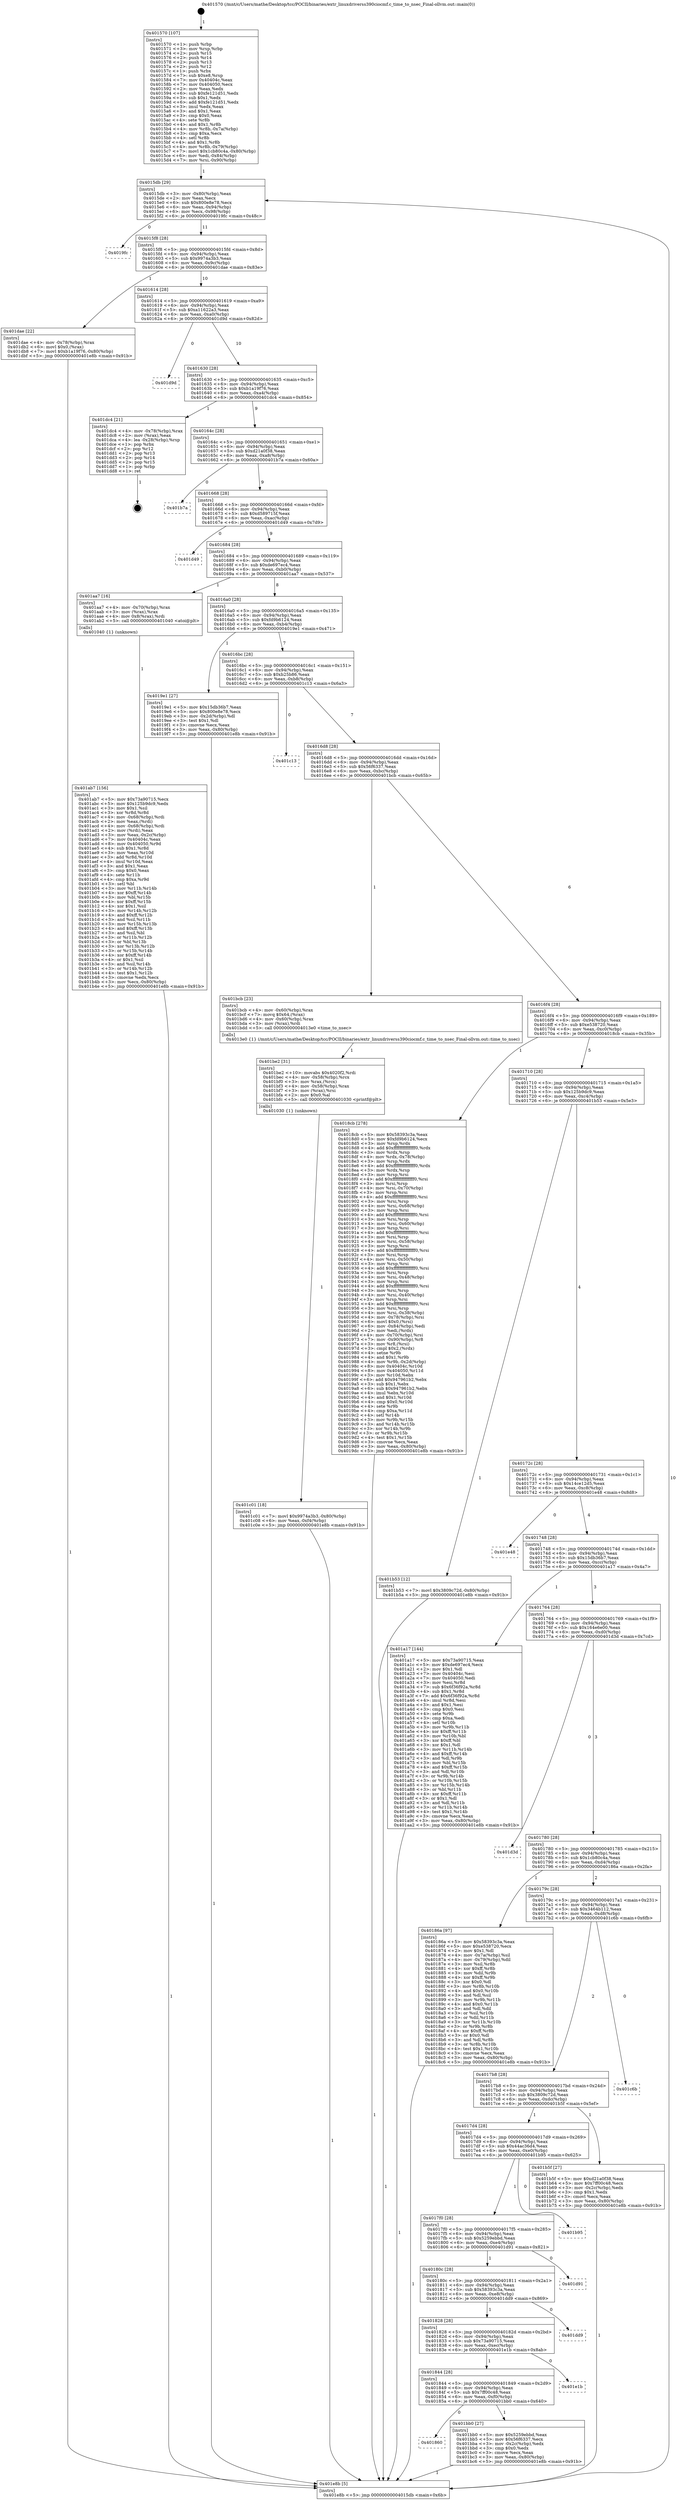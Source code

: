 digraph "0x401570" {
  label = "0x401570 (/mnt/c/Users/mathe/Desktop/tcc/POCII/binaries/extr_linuxdriverss390ciocmf.c_time_to_nsec_Final-ollvm.out::main(0))"
  labelloc = "t"
  node[shape=record]

  Entry [label="",width=0.3,height=0.3,shape=circle,fillcolor=black,style=filled]
  "0x4015db" [label="{
     0x4015db [29]\l
     | [instrs]\l
     &nbsp;&nbsp;0x4015db \<+3\>: mov -0x80(%rbp),%eax\l
     &nbsp;&nbsp;0x4015de \<+2\>: mov %eax,%ecx\l
     &nbsp;&nbsp;0x4015e0 \<+6\>: sub $0x800e8e78,%ecx\l
     &nbsp;&nbsp;0x4015e6 \<+6\>: mov %eax,-0x94(%rbp)\l
     &nbsp;&nbsp;0x4015ec \<+6\>: mov %ecx,-0x98(%rbp)\l
     &nbsp;&nbsp;0x4015f2 \<+6\>: je 00000000004019fc \<main+0x48c\>\l
  }"]
  "0x4019fc" [label="{
     0x4019fc\l
  }", style=dashed]
  "0x4015f8" [label="{
     0x4015f8 [28]\l
     | [instrs]\l
     &nbsp;&nbsp;0x4015f8 \<+5\>: jmp 00000000004015fd \<main+0x8d\>\l
     &nbsp;&nbsp;0x4015fd \<+6\>: mov -0x94(%rbp),%eax\l
     &nbsp;&nbsp;0x401603 \<+5\>: sub $0x9974a3b3,%eax\l
     &nbsp;&nbsp;0x401608 \<+6\>: mov %eax,-0x9c(%rbp)\l
     &nbsp;&nbsp;0x40160e \<+6\>: je 0000000000401dae \<main+0x83e\>\l
  }"]
  Exit [label="",width=0.3,height=0.3,shape=circle,fillcolor=black,style=filled,peripheries=2]
  "0x401dae" [label="{
     0x401dae [22]\l
     | [instrs]\l
     &nbsp;&nbsp;0x401dae \<+4\>: mov -0x78(%rbp),%rax\l
     &nbsp;&nbsp;0x401db2 \<+6\>: movl $0x0,(%rax)\l
     &nbsp;&nbsp;0x401db8 \<+7\>: movl $0xb1a19f76,-0x80(%rbp)\l
     &nbsp;&nbsp;0x401dbf \<+5\>: jmp 0000000000401e8b \<main+0x91b\>\l
  }"]
  "0x401614" [label="{
     0x401614 [28]\l
     | [instrs]\l
     &nbsp;&nbsp;0x401614 \<+5\>: jmp 0000000000401619 \<main+0xa9\>\l
     &nbsp;&nbsp;0x401619 \<+6\>: mov -0x94(%rbp),%eax\l
     &nbsp;&nbsp;0x40161f \<+5\>: sub $0xa11622a3,%eax\l
     &nbsp;&nbsp;0x401624 \<+6\>: mov %eax,-0xa0(%rbp)\l
     &nbsp;&nbsp;0x40162a \<+6\>: je 0000000000401d9d \<main+0x82d\>\l
  }"]
  "0x401c01" [label="{
     0x401c01 [18]\l
     | [instrs]\l
     &nbsp;&nbsp;0x401c01 \<+7\>: movl $0x9974a3b3,-0x80(%rbp)\l
     &nbsp;&nbsp;0x401c08 \<+6\>: mov %eax,-0xf4(%rbp)\l
     &nbsp;&nbsp;0x401c0e \<+5\>: jmp 0000000000401e8b \<main+0x91b\>\l
  }"]
  "0x401d9d" [label="{
     0x401d9d\l
  }", style=dashed]
  "0x401630" [label="{
     0x401630 [28]\l
     | [instrs]\l
     &nbsp;&nbsp;0x401630 \<+5\>: jmp 0000000000401635 \<main+0xc5\>\l
     &nbsp;&nbsp;0x401635 \<+6\>: mov -0x94(%rbp),%eax\l
     &nbsp;&nbsp;0x40163b \<+5\>: sub $0xb1a19f76,%eax\l
     &nbsp;&nbsp;0x401640 \<+6\>: mov %eax,-0xa4(%rbp)\l
     &nbsp;&nbsp;0x401646 \<+6\>: je 0000000000401dc4 \<main+0x854\>\l
  }"]
  "0x401be2" [label="{
     0x401be2 [31]\l
     | [instrs]\l
     &nbsp;&nbsp;0x401be2 \<+10\>: movabs $0x4020f2,%rdi\l
     &nbsp;&nbsp;0x401bec \<+4\>: mov -0x58(%rbp),%rcx\l
     &nbsp;&nbsp;0x401bf0 \<+3\>: mov %rax,(%rcx)\l
     &nbsp;&nbsp;0x401bf3 \<+4\>: mov -0x58(%rbp),%rax\l
     &nbsp;&nbsp;0x401bf7 \<+3\>: mov (%rax),%rsi\l
     &nbsp;&nbsp;0x401bfa \<+2\>: mov $0x0,%al\l
     &nbsp;&nbsp;0x401bfc \<+5\>: call 0000000000401030 \<printf@plt\>\l
     | [calls]\l
     &nbsp;&nbsp;0x401030 \{1\} (unknown)\l
  }"]
  "0x401dc4" [label="{
     0x401dc4 [21]\l
     | [instrs]\l
     &nbsp;&nbsp;0x401dc4 \<+4\>: mov -0x78(%rbp),%rax\l
     &nbsp;&nbsp;0x401dc8 \<+2\>: mov (%rax),%eax\l
     &nbsp;&nbsp;0x401dca \<+4\>: lea -0x28(%rbp),%rsp\l
     &nbsp;&nbsp;0x401dce \<+1\>: pop %rbx\l
     &nbsp;&nbsp;0x401dcf \<+2\>: pop %r12\l
     &nbsp;&nbsp;0x401dd1 \<+2\>: pop %r13\l
     &nbsp;&nbsp;0x401dd3 \<+2\>: pop %r14\l
     &nbsp;&nbsp;0x401dd5 \<+2\>: pop %r15\l
     &nbsp;&nbsp;0x401dd7 \<+1\>: pop %rbp\l
     &nbsp;&nbsp;0x401dd8 \<+1\>: ret\l
  }"]
  "0x40164c" [label="{
     0x40164c [28]\l
     | [instrs]\l
     &nbsp;&nbsp;0x40164c \<+5\>: jmp 0000000000401651 \<main+0xe1\>\l
     &nbsp;&nbsp;0x401651 \<+6\>: mov -0x94(%rbp),%eax\l
     &nbsp;&nbsp;0x401657 \<+5\>: sub $0xd21a0f38,%eax\l
     &nbsp;&nbsp;0x40165c \<+6\>: mov %eax,-0xa8(%rbp)\l
     &nbsp;&nbsp;0x401662 \<+6\>: je 0000000000401b7a \<main+0x60a\>\l
  }"]
  "0x401860" [label="{
     0x401860\l
  }", style=dashed]
  "0x401b7a" [label="{
     0x401b7a\l
  }", style=dashed]
  "0x401668" [label="{
     0x401668 [28]\l
     | [instrs]\l
     &nbsp;&nbsp;0x401668 \<+5\>: jmp 000000000040166d \<main+0xfd\>\l
     &nbsp;&nbsp;0x40166d \<+6\>: mov -0x94(%rbp),%eax\l
     &nbsp;&nbsp;0x401673 \<+5\>: sub $0xd589715f,%eax\l
     &nbsp;&nbsp;0x401678 \<+6\>: mov %eax,-0xac(%rbp)\l
     &nbsp;&nbsp;0x40167e \<+6\>: je 0000000000401d49 \<main+0x7d9\>\l
  }"]
  "0x401bb0" [label="{
     0x401bb0 [27]\l
     | [instrs]\l
     &nbsp;&nbsp;0x401bb0 \<+5\>: mov $0x5259ebbd,%eax\l
     &nbsp;&nbsp;0x401bb5 \<+5\>: mov $0x56f6337,%ecx\l
     &nbsp;&nbsp;0x401bba \<+3\>: mov -0x2c(%rbp),%edx\l
     &nbsp;&nbsp;0x401bbd \<+3\>: cmp $0x0,%edx\l
     &nbsp;&nbsp;0x401bc0 \<+3\>: cmove %ecx,%eax\l
     &nbsp;&nbsp;0x401bc3 \<+3\>: mov %eax,-0x80(%rbp)\l
     &nbsp;&nbsp;0x401bc6 \<+5\>: jmp 0000000000401e8b \<main+0x91b\>\l
  }"]
  "0x401d49" [label="{
     0x401d49\l
  }", style=dashed]
  "0x401684" [label="{
     0x401684 [28]\l
     | [instrs]\l
     &nbsp;&nbsp;0x401684 \<+5\>: jmp 0000000000401689 \<main+0x119\>\l
     &nbsp;&nbsp;0x401689 \<+6\>: mov -0x94(%rbp),%eax\l
     &nbsp;&nbsp;0x40168f \<+5\>: sub $0xde697ec4,%eax\l
     &nbsp;&nbsp;0x401694 \<+6\>: mov %eax,-0xb0(%rbp)\l
     &nbsp;&nbsp;0x40169a \<+6\>: je 0000000000401aa7 \<main+0x537\>\l
  }"]
  "0x401844" [label="{
     0x401844 [28]\l
     | [instrs]\l
     &nbsp;&nbsp;0x401844 \<+5\>: jmp 0000000000401849 \<main+0x2d9\>\l
     &nbsp;&nbsp;0x401849 \<+6\>: mov -0x94(%rbp),%eax\l
     &nbsp;&nbsp;0x40184f \<+5\>: sub $0x7ff00c48,%eax\l
     &nbsp;&nbsp;0x401854 \<+6\>: mov %eax,-0xf0(%rbp)\l
     &nbsp;&nbsp;0x40185a \<+6\>: je 0000000000401bb0 \<main+0x640\>\l
  }"]
  "0x401aa7" [label="{
     0x401aa7 [16]\l
     | [instrs]\l
     &nbsp;&nbsp;0x401aa7 \<+4\>: mov -0x70(%rbp),%rax\l
     &nbsp;&nbsp;0x401aab \<+3\>: mov (%rax),%rax\l
     &nbsp;&nbsp;0x401aae \<+4\>: mov 0x8(%rax),%rdi\l
     &nbsp;&nbsp;0x401ab2 \<+5\>: call 0000000000401040 \<atoi@plt\>\l
     | [calls]\l
     &nbsp;&nbsp;0x401040 \{1\} (unknown)\l
  }"]
  "0x4016a0" [label="{
     0x4016a0 [28]\l
     | [instrs]\l
     &nbsp;&nbsp;0x4016a0 \<+5\>: jmp 00000000004016a5 \<main+0x135\>\l
     &nbsp;&nbsp;0x4016a5 \<+6\>: mov -0x94(%rbp),%eax\l
     &nbsp;&nbsp;0x4016ab \<+5\>: sub $0xfd9b6124,%eax\l
     &nbsp;&nbsp;0x4016b0 \<+6\>: mov %eax,-0xb4(%rbp)\l
     &nbsp;&nbsp;0x4016b6 \<+6\>: je 00000000004019e1 \<main+0x471\>\l
  }"]
  "0x401e1b" [label="{
     0x401e1b\l
  }", style=dashed]
  "0x4019e1" [label="{
     0x4019e1 [27]\l
     | [instrs]\l
     &nbsp;&nbsp;0x4019e1 \<+5\>: mov $0x15db36b7,%eax\l
     &nbsp;&nbsp;0x4019e6 \<+5\>: mov $0x800e8e78,%ecx\l
     &nbsp;&nbsp;0x4019eb \<+3\>: mov -0x2d(%rbp),%dl\l
     &nbsp;&nbsp;0x4019ee \<+3\>: test $0x1,%dl\l
     &nbsp;&nbsp;0x4019f1 \<+3\>: cmovne %ecx,%eax\l
     &nbsp;&nbsp;0x4019f4 \<+3\>: mov %eax,-0x80(%rbp)\l
     &nbsp;&nbsp;0x4019f7 \<+5\>: jmp 0000000000401e8b \<main+0x91b\>\l
  }"]
  "0x4016bc" [label="{
     0x4016bc [28]\l
     | [instrs]\l
     &nbsp;&nbsp;0x4016bc \<+5\>: jmp 00000000004016c1 \<main+0x151\>\l
     &nbsp;&nbsp;0x4016c1 \<+6\>: mov -0x94(%rbp),%eax\l
     &nbsp;&nbsp;0x4016c7 \<+5\>: sub $0xb25b86,%eax\l
     &nbsp;&nbsp;0x4016cc \<+6\>: mov %eax,-0xb8(%rbp)\l
     &nbsp;&nbsp;0x4016d2 \<+6\>: je 0000000000401c13 \<main+0x6a3\>\l
  }"]
  "0x401828" [label="{
     0x401828 [28]\l
     | [instrs]\l
     &nbsp;&nbsp;0x401828 \<+5\>: jmp 000000000040182d \<main+0x2bd\>\l
     &nbsp;&nbsp;0x40182d \<+6\>: mov -0x94(%rbp),%eax\l
     &nbsp;&nbsp;0x401833 \<+5\>: sub $0x73a90715,%eax\l
     &nbsp;&nbsp;0x401838 \<+6\>: mov %eax,-0xec(%rbp)\l
     &nbsp;&nbsp;0x40183e \<+6\>: je 0000000000401e1b \<main+0x8ab\>\l
  }"]
  "0x401c13" [label="{
     0x401c13\l
  }", style=dashed]
  "0x4016d8" [label="{
     0x4016d8 [28]\l
     | [instrs]\l
     &nbsp;&nbsp;0x4016d8 \<+5\>: jmp 00000000004016dd \<main+0x16d\>\l
     &nbsp;&nbsp;0x4016dd \<+6\>: mov -0x94(%rbp),%eax\l
     &nbsp;&nbsp;0x4016e3 \<+5\>: sub $0x56f6337,%eax\l
     &nbsp;&nbsp;0x4016e8 \<+6\>: mov %eax,-0xbc(%rbp)\l
     &nbsp;&nbsp;0x4016ee \<+6\>: je 0000000000401bcb \<main+0x65b\>\l
  }"]
  "0x401dd9" [label="{
     0x401dd9\l
  }", style=dashed]
  "0x401bcb" [label="{
     0x401bcb [23]\l
     | [instrs]\l
     &nbsp;&nbsp;0x401bcb \<+4\>: mov -0x60(%rbp),%rax\l
     &nbsp;&nbsp;0x401bcf \<+7\>: movq $0x64,(%rax)\l
     &nbsp;&nbsp;0x401bd6 \<+4\>: mov -0x60(%rbp),%rax\l
     &nbsp;&nbsp;0x401bda \<+3\>: mov (%rax),%rdi\l
     &nbsp;&nbsp;0x401bdd \<+5\>: call 00000000004013e0 \<time_to_nsec\>\l
     | [calls]\l
     &nbsp;&nbsp;0x4013e0 \{1\} (/mnt/c/Users/mathe/Desktop/tcc/POCII/binaries/extr_linuxdriverss390ciocmf.c_time_to_nsec_Final-ollvm.out::time_to_nsec)\l
  }"]
  "0x4016f4" [label="{
     0x4016f4 [28]\l
     | [instrs]\l
     &nbsp;&nbsp;0x4016f4 \<+5\>: jmp 00000000004016f9 \<main+0x189\>\l
     &nbsp;&nbsp;0x4016f9 \<+6\>: mov -0x94(%rbp),%eax\l
     &nbsp;&nbsp;0x4016ff \<+5\>: sub $0xe538720,%eax\l
     &nbsp;&nbsp;0x401704 \<+6\>: mov %eax,-0xc0(%rbp)\l
     &nbsp;&nbsp;0x40170a \<+6\>: je 00000000004018cb \<main+0x35b\>\l
  }"]
  "0x40180c" [label="{
     0x40180c [28]\l
     | [instrs]\l
     &nbsp;&nbsp;0x40180c \<+5\>: jmp 0000000000401811 \<main+0x2a1\>\l
     &nbsp;&nbsp;0x401811 \<+6\>: mov -0x94(%rbp),%eax\l
     &nbsp;&nbsp;0x401817 \<+5\>: sub $0x58393c3a,%eax\l
     &nbsp;&nbsp;0x40181c \<+6\>: mov %eax,-0xe8(%rbp)\l
     &nbsp;&nbsp;0x401822 \<+6\>: je 0000000000401dd9 \<main+0x869\>\l
  }"]
  "0x4018cb" [label="{
     0x4018cb [278]\l
     | [instrs]\l
     &nbsp;&nbsp;0x4018cb \<+5\>: mov $0x58393c3a,%eax\l
     &nbsp;&nbsp;0x4018d0 \<+5\>: mov $0xfd9b6124,%ecx\l
     &nbsp;&nbsp;0x4018d5 \<+3\>: mov %rsp,%rdx\l
     &nbsp;&nbsp;0x4018d8 \<+4\>: add $0xfffffffffffffff0,%rdx\l
     &nbsp;&nbsp;0x4018dc \<+3\>: mov %rdx,%rsp\l
     &nbsp;&nbsp;0x4018df \<+4\>: mov %rdx,-0x78(%rbp)\l
     &nbsp;&nbsp;0x4018e3 \<+3\>: mov %rsp,%rdx\l
     &nbsp;&nbsp;0x4018e6 \<+4\>: add $0xfffffffffffffff0,%rdx\l
     &nbsp;&nbsp;0x4018ea \<+3\>: mov %rdx,%rsp\l
     &nbsp;&nbsp;0x4018ed \<+3\>: mov %rsp,%rsi\l
     &nbsp;&nbsp;0x4018f0 \<+4\>: add $0xfffffffffffffff0,%rsi\l
     &nbsp;&nbsp;0x4018f4 \<+3\>: mov %rsi,%rsp\l
     &nbsp;&nbsp;0x4018f7 \<+4\>: mov %rsi,-0x70(%rbp)\l
     &nbsp;&nbsp;0x4018fb \<+3\>: mov %rsp,%rsi\l
     &nbsp;&nbsp;0x4018fe \<+4\>: add $0xfffffffffffffff0,%rsi\l
     &nbsp;&nbsp;0x401902 \<+3\>: mov %rsi,%rsp\l
     &nbsp;&nbsp;0x401905 \<+4\>: mov %rsi,-0x68(%rbp)\l
     &nbsp;&nbsp;0x401909 \<+3\>: mov %rsp,%rsi\l
     &nbsp;&nbsp;0x40190c \<+4\>: add $0xfffffffffffffff0,%rsi\l
     &nbsp;&nbsp;0x401910 \<+3\>: mov %rsi,%rsp\l
     &nbsp;&nbsp;0x401913 \<+4\>: mov %rsi,-0x60(%rbp)\l
     &nbsp;&nbsp;0x401917 \<+3\>: mov %rsp,%rsi\l
     &nbsp;&nbsp;0x40191a \<+4\>: add $0xfffffffffffffff0,%rsi\l
     &nbsp;&nbsp;0x40191e \<+3\>: mov %rsi,%rsp\l
     &nbsp;&nbsp;0x401921 \<+4\>: mov %rsi,-0x58(%rbp)\l
     &nbsp;&nbsp;0x401925 \<+3\>: mov %rsp,%rsi\l
     &nbsp;&nbsp;0x401928 \<+4\>: add $0xfffffffffffffff0,%rsi\l
     &nbsp;&nbsp;0x40192c \<+3\>: mov %rsi,%rsp\l
     &nbsp;&nbsp;0x40192f \<+4\>: mov %rsi,-0x50(%rbp)\l
     &nbsp;&nbsp;0x401933 \<+3\>: mov %rsp,%rsi\l
     &nbsp;&nbsp;0x401936 \<+4\>: add $0xfffffffffffffff0,%rsi\l
     &nbsp;&nbsp;0x40193a \<+3\>: mov %rsi,%rsp\l
     &nbsp;&nbsp;0x40193d \<+4\>: mov %rsi,-0x48(%rbp)\l
     &nbsp;&nbsp;0x401941 \<+3\>: mov %rsp,%rsi\l
     &nbsp;&nbsp;0x401944 \<+4\>: add $0xfffffffffffffff0,%rsi\l
     &nbsp;&nbsp;0x401948 \<+3\>: mov %rsi,%rsp\l
     &nbsp;&nbsp;0x40194b \<+4\>: mov %rsi,-0x40(%rbp)\l
     &nbsp;&nbsp;0x40194f \<+3\>: mov %rsp,%rsi\l
     &nbsp;&nbsp;0x401952 \<+4\>: add $0xfffffffffffffff0,%rsi\l
     &nbsp;&nbsp;0x401956 \<+3\>: mov %rsi,%rsp\l
     &nbsp;&nbsp;0x401959 \<+4\>: mov %rsi,-0x38(%rbp)\l
     &nbsp;&nbsp;0x40195d \<+4\>: mov -0x78(%rbp),%rsi\l
     &nbsp;&nbsp;0x401961 \<+6\>: movl $0x0,(%rsi)\l
     &nbsp;&nbsp;0x401967 \<+6\>: mov -0x84(%rbp),%edi\l
     &nbsp;&nbsp;0x40196d \<+2\>: mov %edi,(%rdx)\l
     &nbsp;&nbsp;0x40196f \<+4\>: mov -0x70(%rbp),%rsi\l
     &nbsp;&nbsp;0x401973 \<+7\>: mov -0x90(%rbp),%r8\l
     &nbsp;&nbsp;0x40197a \<+3\>: mov %r8,(%rsi)\l
     &nbsp;&nbsp;0x40197d \<+3\>: cmpl $0x2,(%rdx)\l
     &nbsp;&nbsp;0x401980 \<+4\>: setne %r9b\l
     &nbsp;&nbsp;0x401984 \<+4\>: and $0x1,%r9b\l
     &nbsp;&nbsp;0x401988 \<+4\>: mov %r9b,-0x2d(%rbp)\l
     &nbsp;&nbsp;0x40198c \<+8\>: mov 0x40404c,%r10d\l
     &nbsp;&nbsp;0x401994 \<+8\>: mov 0x404050,%r11d\l
     &nbsp;&nbsp;0x40199c \<+3\>: mov %r10d,%ebx\l
     &nbsp;&nbsp;0x40199f \<+6\>: add $0x947961b2,%ebx\l
     &nbsp;&nbsp;0x4019a5 \<+3\>: sub $0x1,%ebx\l
     &nbsp;&nbsp;0x4019a8 \<+6\>: sub $0x947961b2,%ebx\l
     &nbsp;&nbsp;0x4019ae \<+4\>: imul %ebx,%r10d\l
     &nbsp;&nbsp;0x4019b2 \<+4\>: and $0x1,%r10d\l
     &nbsp;&nbsp;0x4019b6 \<+4\>: cmp $0x0,%r10d\l
     &nbsp;&nbsp;0x4019ba \<+4\>: sete %r9b\l
     &nbsp;&nbsp;0x4019be \<+4\>: cmp $0xa,%r11d\l
     &nbsp;&nbsp;0x4019c2 \<+4\>: setl %r14b\l
     &nbsp;&nbsp;0x4019c6 \<+3\>: mov %r9b,%r15b\l
     &nbsp;&nbsp;0x4019c9 \<+3\>: and %r14b,%r15b\l
     &nbsp;&nbsp;0x4019cc \<+3\>: xor %r14b,%r9b\l
     &nbsp;&nbsp;0x4019cf \<+3\>: or %r9b,%r15b\l
     &nbsp;&nbsp;0x4019d2 \<+4\>: test $0x1,%r15b\l
     &nbsp;&nbsp;0x4019d6 \<+3\>: cmovne %ecx,%eax\l
     &nbsp;&nbsp;0x4019d9 \<+3\>: mov %eax,-0x80(%rbp)\l
     &nbsp;&nbsp;0x4019dc \<+5\>: jmp 0000000000401e8b \<main+0x91b\>\l
  }"]
  "0x401710" [label="{
     0x401710 [28]\l
     | [instrs]\l
     &nbsp;&nbsp;0x401710 \<+5\>: jmp 0000000000401715 \<main+0x1a5\>\l
     &nbsp;&nbsp;0x401715 \<+6\>: mov -0x94(%rbp),%eax\l
     &nbsp;&nbsp;0x40171b \<+5\>: sub $0x125b9dc9,%eax\l
     &nbsp;&nbsp;0x401720 \<+6\>: mov %eax,-0xc4(%rbp)\l
     &nbsp;&nbsp;0x401726 \<+6\>: je 0000000000401b53 \<main+0x5e3\>\l
  }"]
  "0x401d91" [label="{
     0x401d91\l
  }", style=dashed]
  "0x401b53" [label="{
     0x401b53 [12]\l
     | [instrs]\l
     &nbsp;&nbsp;0x401b53 \<+7\>: movl $0x3809c72d,-0x80(%rbp)\l
     &nbsp;&nbsp;0x401b5a \<+5\>: jmp 0000000000401e8b \<main+0x91b\>\l
  }"]
  "0x40172c" [label="{
     0x40172c [28]\l
     | [instrs]\l
     &nbsp;&nbsp;0x40172c \<+5\>: jmp 0000000000401731 \<main+0x1c1\>\l
     &nbsp;&nbsp;0x401731 \<+6\>: mov -0x94(%rbp),%eax\l
     &nbsp;&nbsp;0x401737 \<+5\>: sub $0x14ce12d5,%eax\l
     &nbsp;&nbsp;0x40173c \<+6\>: mov %eax,-0xc8(%rbp)\l
     &nbsp;&nbsp;0x401742 \<+6\>: je 0000000000401e48 \<main+0x8d8\>\l
  }"]
  "0x4017f0" [label="{
     0x4017f0 [28]\l
     | [instrs]\l
     &nbsp;&nbsp;0x4017f0 \<+5\>: jmp 00000000004017f5 \<main+0x285\>\l
     &nbsp;&nbsp;0x4017f5 \<+6\>: mov -0x94(%rbp),%eax\l
     &nbsp;&nbsp;0x4017fb \<+5\>: sub $0x5259ebbd,%eax\l
     &nbsp;&nbsp;0x401800 \<+6\>: mov %eax,-0xe4(%rbp)\l
     &nbsp;&nbsp;0x401806 \<+6\>: je 0000000000401d91 \<main+0x821\>\l
  }"]
  "0x401e48" [label="{
     0x401e48\l
  }", style=dashed]
  "0x401748" [label="{
     0x401748 [28]\l
     | [instrs]\l
     &nbsp;&nbsp;0x401748 \<+5\>: jmp 000000000040174d \<main+0x1dd\>\l
     &nbsp;&nbsp;0x40174d \<+6\>: mov -0x94(%rbp),%eax\l
     &nbsp;&nbsp;0x401753 \<+5\>: sub $0x15db36b7,%eax\l
     &nbsp;&nbsp;0x401758 \<+6\>: mov %eax,-0xcc(%rbp)\l
     &nbsp;&nbsp;0x40175e \<+6\>: je 0000000000401a17 \<main+0x4a7\>\l
  }"]
  "0x401b95" [label="{
     0x401b95\l
  }", style=dashed]
  "0x401a17" [label="{
     0x401a17 [144]\l
     | [instrs]\l
     &nbsp;&nbsp;0x401a17 \<+5\>: mov $0x73a90715,%eax\l
     &nbsp;&nbsp;0x401a1c \<+5\>: mov $0xde697ec4,%ecx\l
     &nbsp;&nbsp;0x401a21 \<+2\>: mov $0x1,%dl\l
     &nbsp;&nbsp;0x401a23 \<+7\>: mov 0x40404c,%esi\l
     &nbsp;&nbsp;0x401a2a \<+7\>: mov 0x404050,%edi\l
     &nbsp;&nbsp;0x401a31 \<+3\>: mov %esi,%r8d\l
     &nbsp;&nbsp;0x401a34 \<+7\>: sub $0x6f36f92a,%r8d\l
     &nbsp;&nbsp;0x401a3b \<+4\>: sub $0x1,%r8d\l
     &nbsp;&nbsp;0x401a3f \<+7\>: add $0x6f36f92a,%r8d\l
     &nbsp;&nbsp;0x401a46 \<+4\>: imul %r8d,%esi\l
     &nbsp;&nbsp;0x401a4a \<+3\>: and $0x1,%esi\l
     &nbsp;&nbsp;0x401a4d \<+3\>: cmp $0x0,%esi\l
     &nbsp;&nbsp;0x401a50 \<+4\>: sete %r9b\l
     &nbsp;&nbsp;0x401a54 \<+3\>: cmp $0xa,%edi\l
     &nbsp;&nbsp;0x401a57 \<+4\>: setl %r10b\l
     &nbsp;&nbsp;0x401a5b \<+3\>: mov %r9b,%r11b\l
     &nbsp;&nbsp;0x401a5e \<+4\>: xor $0xff,%r11b\l
     &nbsp;&nbsp;0x401a62 \<+3\>: mov %r10b,%bl\l
     &nbsp;&nbsp;0x401a65 \<+3\>: xor $0xff,%bl\l
     &nbsp;&nbsp;0x401a68 \<+3\>: xor $0x1,%dl\l
     &nbsp;&nbsp;0x401a6b \<+3\>: mov %r11b,%r14b\l
     &nbsp;&nbsp;0x401a6e \<+4\>: and $0xff,%r14b\l
     &nbsp;&nbsp;0x401a72 \<+3\>: and %dl,%r9b\l
     &nbsp;&nbsp;0x401a75 \<+3\>: mov %bl,%r15b\l
     &nbsp;&nbsp;0x401a78 \<+4\>: and $0xff,%r15b\l
     &nbsp;&nbsp;0x401a7c \<+3\>: and %dl,%r10b\l
     &nbsp;&nbsp;0x401a7f \<+3\>: or %r9b,%r14b\l
     &nbsp;&nbsp;0x401a82 \<+3\>: or %r10b,%r15b\l
     &nbsp;&nbsp;0x401a85 \<+3\>: xor %r15b,%r14b\l
     &nbsp;&nbsp;0x401a88 \<+3\>: or %bl,%r11b\l
     &nbsp;&nbsp;0x401a8b \<+4\>: xor $0xff,%r11b\l
     &nbsp;&nbsp;0x401a8f \<+3\>: or $0x1,%dl\l
     &nbsp;&nbsp;0x401a92 \<+3\>: and %dl,%r11b\l
     &nbsp;&nbsp;0x401a95 \<+3\>: or %r11b,%r14b\l
     &nbsp;&nbsp;0x401a98 \<+4\>: test $0x1,%r14b\l
     &nbsp;&nbsp;0x401a9c \<+3\>: cmovne %ecx,%eax\l
     &nbsp;&nbsp;0x401a9f \<+3\>: mov %eax,-0x80(%rbp)\l
     &nbsp;&nbsp;0x401aa2 \<+5\>: jmp 0000000000401e8b \<main+0x91b\>\l
  }"]
  "0x401764" [label="{
     0x401764 [28]\l
     | [instrs]\l
     &nbsp;&nbsp;0x401764 \<+5\>: jmp 0000000000401769 \<main+0x1f9\>\l
     &nbsp;&nbsp;0x401769 \<+6\>: mov -0x94(%rbp),%eax\l
     &nbsp;&nbsp;0x40176f \<+5\>: sub $0x164e6e00,%eax\l
     &nbsp;&nbsp;0x401774 \<+6\>: mov %eax,-0xd0(%rbp)\l
     &nbsp;&nbsp;0x40177a \<+6\>: je 0000000000401d3d \<main+0x7cd\>\l
  }"]
  "0x4017d4" [label="{
     0x4017d4 [28]\l
     | [instrs]\l
     &nbsp;&nbsp;0x4017d4 \<+5\>: jmp 00000000004017d9 \<main+0x269\>\l
     &nbsp;&nbsp;0x4017d9 \<+6\>: mov -0x94(%rbp),%eax\l
     &nbsp;&nbsp;0x4017df \<+5\>: sub $0x44ac36d4,%eax\l
     &nbsp;&nbsp;0x4017e4 \<+6\>: mov %eax,-0xe0(%rbp)\l
     &nbsp;&nbsp;0x4017ea \<+6\>: je 0000000000401b95 \<main+0x625\>\l
  }"]
  "0x401d3d" [label="{
     0x401d3d\l
  }", style=dashed]
  "0x401780" [label="{
     0x401780 [28]\l
     | [instrs]\l
     &nbsp;&nbsp;0x401780 \<+5\>: jmp 0000000000401785 \<main+0x215\>\l
     &nbsp;&nbsp;0x401785 \<+6\>: mov -0x94(%rbp),%eax\l
     &nbsp;&nbsp;0x40178b \<+5\>: sub $0x1cb80c4a,%eax\l
     &nbsp;&nbsp;0x401790 \<+6\>: mov %eax,-0xd4(%rbp)\l
     &nbsp;&nbsp;0x401796 \<+6\>: je 000000000040186a \<main+0x2fa\>\l
  }"]
  "0x401b5f" [label="{
     0x401b5f [27]\l
     | [instrs]\l
     &nbsp;&nbsp;0x401b5f \<+5\>: mov $0xd21a0f38,%eax\l
     &nbsp;&nbsp;0x401b64 \<+5\>: mov $0x7ff00c48,%ecx\l
     &nbsp;&nbsp;0x401b69 \<+3\>: mov -0x2c(%rbp),%edx\l
     &nbsp;&nbsp;0x401b6c \<+3\>: cmp $0x1,%edx\l
     &nbsp;&nbsp;0x401b6f \<+3\>: cmovl %ecx,%eax\l
     &nbsp;&nbsp;0x401b72 \<+3\>: mov %eax,-0x80(%rbp)\l
     &nbsp;&nbsp;0x401b75 \<+5\>: jmp 0000000000401e8b \<main+0x91b\>\l
  }"]
  "0x40186a" [label="{
     0x40186a [97]\l
     | [instrs]\l
     &nbsp;&nbsp;0x40186a \<+5\>: mov $0x58393c3a,%eax\l
     &nbsp;&nbsp;0x40186f \<+5\>: mov $0xe538720,%ecx\l
     &nbsp;&nbsp;0x401874 \<+2\>: mov $0x1,%dl\l
     &nbsp;&nbsp;0x401876 \<+4\>: mov -0x7a(%rbp),%sil\l
     &nbsp;&nbsp;0x40187a \<+4\>: mov -0x79(%rbp),%dil\l
     &nbsp;&nbsp;0x40187e \<+3\>: mov %sil,%r8b\l
     &nbsp;&nbsp;0x401881 \<+4\>: xor $0xff,%r8b\l
     &nbsp;&nbsp;0x401885 \<+3\>: mov %dil,%r9b\l
     &nbsp;&nbsp;0x401888 \<+4\>: xor $0xff,%r9b\l
     &nbsp;&nbsp;0x40188c \<+3\>: xor $0x0,%dl\l
     &nbsp;&nbsp;0x40188f \<+3\>: mov %r8b,%r10b\l
     &nbsp;&nbsp;0x401892 \<+4\>: and $0x0,%r10b\l
     &nbsp;&nbsp;0x401896 \<+3\>: and %dl,%sil\l
     &nbsp;&nbsp;0x401899 \<+3\>: mov %r9b,%r11b\l
     &nbsp;&nbsp;0x40189c \<+4\>: and $0x0,%r11b\l
     &nbsp;&nbsp;0x4018a0 \<+3\>: and %dl,%dil\l
     &nbsp;&nbsp;0x4018a3 \<+3\>: or %sil,%r10b\l
     &nbsp;&nbsp;0x4018a6 \<+3\>: or %dil,%r11b\l
     &nbsp;&nbsp;0x4018a9 \<+3\>: xor %r11b,%r10b\l
     &nbsp;&nbsp;0x4018ac \<+3\>: or %r9b,%r8b\l
     &nbsp;&nbsp;0x4018af \<+4\>: xor $0xff,%r8b\l
     &nbsp;&nbsp;0x4018b3 \<+3\>: or $0x0,%dl\l
     &nbsp;&nbsp;0x4018b6 \<+3\>: and %dl,%r8b\l
     &nbsp;&nbsp;0x4018b9 \<+3\>: or %r8b,%r10b\l
     &nbsp;&nbsp;0x4018bc \<+4\>: test $0x1,%r10b\l
     &nbsp;&nbsp;0x4018c0 \<+3\>: cmovne %ecx,%eax\l
     &nbsp;&nbsp;0x4018c3 \<+3\>: mov %eax,-0x80(%rbp)\l
     &nbsp;&nbsp;0x4018c6 \<+5\>: jmp 0000000000401e8b \<main+0x91b\>\l
  }"]
  "0x40179c" [label="{
     0x40179c [28]\l
     | [instrs]\l
     &nbsp;&nbsp;0x40179c \<+5\>: jmp 00000000004017a1 \<main+0x231\>\l
     &nbsp;&nbsp;0x4017a1 \<+6\>: mov -0x94(%rbp),%eax\l
     &nbsp;&nbsp;0x4017a7 \<+5\>: sub $0x3464b112,%eax\l
     &nbsp;&nbsp;0x4017ac \<+6\>: mov %eax,-0xd8(%rbp)\l
     &nbsp;&nbsp;0x4017b2 \<+6\>: je 0000000000401c6b \<main+0x6fb\>\l
  }"]
  "0x401e8b" [label="{
     0x401e8b [5]\l
     | [instrs]\l
     &nbsp;&nbsp;0x401e8b \<+5\>: jmp 00000000004015db \<main+0x6b\>\l
  }"]
  "0x401570" [label="{
     0x401570 [107]\l
     | [instrs]\l
     &nbsp;&nbsp;0x401570 \<+1\>: push %rbp\l
     &nbsp;&nbsp;0x401571 \<+3\>: mov %rsp,%rbp\l
     &nbsp;&nbsp;0x401574 \<+2\>: push %r15\l
     &nbsp;&nbsp;0x401576 \<+2\>: push %r14\l
     &nbsp;&nbsp;0x401578 \<+2\>: push %r13\l
     &nbsp;&nbsp;0x40157a \<+2\>: push %r12\l
     &nbsp;&nbsp;0x40157c \<+1\>: push %rbx\l
     &nbsp;&nbsp;0x40157d \<+7\>: sub $0xe8,%rsp\l
     &nbsp;&nbsp;0x401584 \<+7\>: mov 0x40404c,%eax\l
     &nbsp;&nbsp;0x40158b \<+7\>: mov 0x404050,%ecx\l
     &nbsp;&nbsp;0x401592 \<+2\>: mov %eax,%edx\l
     &nbsp;&nbsp;0x401594 \<+6\>: sub $0xfe121d51,%edx\l
     &nbsp;&nbsp;0x40159a \<+3\>: sub $0x1,%edx\l
     &nbsp;&nbsp;0x40159d \<+6\>: add $0xfe121d51,%edx\l
     &nbsp;&nbsp;0x4015a3 \<+3\>: imul %edx,%eax\l
     &nbsp;&nbsp;0x4015a6 \<+3\>: and $0x1,%eax\l
     &nbsp;&nbsp;0x4015a9 \<+3\>: cmp $0x0,%eax\l
     &nbsp;&nbsp;0x4015ac \<+4\>: sete %r8b\l
     &nbsp;&nbsp;0x4015b0 \<+4\>: and $0x1,%r8b\l
     &nbsp;&nbsp;0x4015b4 \<+4\>: mov %r8b,-0x7a(%rbp)\l
     &nbsp;&nbsp;0x4015b8 \<+3\>: cmp $0xa,%ecx\l
     &nbsp;&nbsp;0x4015bb \<+4\>: setl %r8b\l
     &nbsp;&nbsp;0x4015bf \<+4\>: and $0x1,%r8b\l
     &nbsp;&nbsp;0x4015c3 \<+4\>: mov %r8b,-0x79(%rbp)\l
     &nbsp;&nbsp;0x4015c7 \<+7\>: movl $0x1cb80c4a,-0x80(%rbp)\l
     &nbsp;&nbsp;0x4015ce \<+6\>: mov %edi,-0x84(%rbp)\l
     &nbsp;&nbsp;0x4015d4 \<+7\>: mov %rsi,-0x90(%rbp)\l
  }"]
  "0x4017b8" [label="{
     0x4017b8 [28]\l
     | [instrs]\l
     &nbsp;&nbsp;0x4017b8 \<+5\>: jmp 00000000004017bd \<main+0x24d\>\l
     &nbsp;&nbsp;0x4017bd \<+6\>: mov -0x94(%rbp),%eax\l
     &nbsp;&nbsp;0x4017c3 \<+5\>: sub $0x3809c72d,%eax\l
     &nbsp;&nbsp;0x4017c8 \<+6\>: mov %eax,-0xdc(%rbp)\l
     &nbsp;&nbsp;0x4017ce \<+6\>: je 0000000000401b5f \<main+0x5ef\>\l
  }"]
  "0x401ab7" [label="{
     0x401ab7 [156]\l
     | [instrs]\l
     &nbsp;&nbsp;0x401ab7 \<+5\>: mov $0x73a90715,%ecx\l
     &nbsp;&nbsp;0x401abc \<+5\>: mov $0x125b9dc9,%edx\l
     &nbsp;&nbsp;0x401ac1 \<+3\>: mov $0x1,%sil\l
     &nbsp;&nbsp;0x401ac4 \<+3\>: xor %r8d,%r8d\l
     &nbsp;&nbsp;0x401ac7 \<+4\>: mov -0x68(%rbp),%rdi\l
     &nbsp;&nbsp;0x401acb \<+2\>: mov %eax,(%rdi)\l
     &nbsp;&nbsp;0x401acd \<+4\>: mov -0x68(%rbp),%rdi\l
     &nbsp;&nbsp;0x401ad1 \<+2\>: mov (%rdi),%eax\l
     &nbsp;&nbsp;0x401ad3 \<+3\>: mov %eax,-0x2c(%rbp)\l
     &nbsp;&nbsp;0x401ad6 \<+7\>: mov 0x40404c,%eax\l
     &nbsp;&nbsp;0x401add \<+8\>: mov 0x404050,%r9d\l
     &nbsp;&nbsp;0x401ae5 \<+4\>: sub $0x1,%r8d\l
     &nbsp;&nbsp;0x401ae9 \<+3\>: mov %eax,%r10d\l
     &nbsp;&nbsp;0x401aec \<+3\>: add %r8d,%r10d\l
     &nbsp;&nbsp;0x401aef \<+4\>: imul %r10d,%eax\l
     &nbsp;&nbsp;0x401af3 \<+3\>: and $0x1,%eax\l
     &nbsp;&nbsp;0x401af6 \<+3\>: cmp $0x0,%eax\l
     &nbsp;&nbsp;0x401af9 \<+4\>: sete %r11b\l
     &nbsp;&nbsp;0x401afd \<+4\>: cmp $0xa,%r9d\l
     &nbsp;&nbsp;0x401b01 \<+3\>: setl %bl\l
     &nbsp;&nbsp;0x401b04 \<+3\>: mov %r11b,%r14b\l
     &nbsp;&nbsp;0x401b07 \<+4\>: xor $0xff,%r14b\l
     &nbsp;&nbsp;0x401b0b \<+3\>: mov %bl,%r15b\l
     &nbsp;&nbsp;0x401b0e \<+4\>: xor $0xff,%r15b\l
     &nbsp;&nbsp;0x401b12 \<+4\>: xor $0x1,%sil\l
     &nbsp;&nbsp;0x401b16 \<+3\>: mov %r14b,%r12b\l
     &nbsp;&nbsp;0x401b19 \<+4\>: and $0xff,%r12b\l
     &nbsp;&nbsp;0x401b1d \<+3\>: and %sil,%r11b\l
     &nbsp;&nbsp;0x401b20 \<+3\>: mov %r15b,%r13b\l
     &nbsp;&nbsp;0x401b23 \<+4\>: and $0xff,%r13b\l
     &nbsp;&nbsp;0x401b27 \<+3\>: and %sil,%bl\l
     &nbsp;&nbsp;0x401b2a \<+3\>: or %r11b,%r12b\l
     &nbsp;&nbsp;0x401b2d \<+3\>: or %bl,%r13b\l
     &nbsp;&nbsp;0x401b30 \<+3\>: xor %r13b,%r12b\l
     &nbsp;&nbsp;0x401b33 \<+3\>: or %r15b,%r14b\l
     &nbsp;&nbsp;0x401b36 \<+4\>: xor $0xff,%r14b\l
     &nbsp;&nbsp;0x401b3a \<+4\>: or $0x1,%sil\l
     &nbsp;&nbsp;0x401b3e \<+3\>: and %sil,%r14b\l
     &nbsp;&nbsp;0x401b41 \<+3\>: or %r14b,%r12b\l
     &nbsp;&nbsp;0x401b44 \<+4\>: test $0x1,%r12b\l
     &nbsp;&nbsp;0x401b48 \<+3\>: cmovne %edx,%ecx\l
     &nbsp;&nbsp;0x401b4b \<+3\>: mov %ecx,-0x80(%rbp)\l
     &nbsp;&nbsp;0x401b4e \<+5\>: jmp 0000000000401e8b \<main+0x91b\>\l
  }"]
  "0x401c6b" [label="{
     0x401c6b\l
  }", style=dashed]
  Entry -> "0x401570" [label=" 1"]
  "0x4015db" -> "0x4019fc" [label=" 0"]
  "0x4015db" -> "0x4015f8" [label=" 11"]
  "0x401dc4" -> Exit [label=" 1"]
  "0x4015f8" -> "0x401dae" [label=" 1"]
  "0x4015f8" -> "0x401614" [label=" 10"]
  "0x401dae" -> "0x401e8b" [label=" 1"]
  "0x401614" -> "0x401d9d" [label=" 0"]
  "0x401614" -> "0x401630" [label=" 10"]
  "0x401c01" -> "0x401e8b" [label=" 1"]
  "0x401630" -> "0x401dc4" [label=" 1"]
  "0x401630" -> "0x40164c" [label=" 9"]
  "0x401be2" -> "0x401c01" [label=" 1"]
  "0x40164c" -> "0x401b7a" [label=" 0"]
  "0x40164c" -> "0x401668" [label=" 9"]
  "0x401bcb" -> "0x401be2" [label=" 1"]
  "0x401668" -> "0x401d49" [label=" 0"]
  "0x401668" -> "0x401684" [label=" 9"]
  "0x401bb0" -> "0x401e8b" [label=" 1"]
  "0x401684" -> "0x401aa7" [label=" 1"]
  "0x401684" -> "0x4016a0" [label=" 8"]
  "0x401844" -> "0x401bb0" [label=" 1"]
  "0x4016a0" -> "0x4019e1" [label=" 1"]
  "0x4016a0" -> "0x4016bc" [label=" 7"]
  "0x401844" -> "0x401860" [label=" 0"]
  "0x4016bc" -> "0x401c13" [label=" 0"]
  "0x4016bc" -> "0x4016d8" [label=" 7"]
  "0x401828" -> "0x401e1b" [label=" 0"]
  "0x4016d8" -> "0x401bcb" [label=" 1"]
  "0x4016d8" -> "0x4016f4" [label=" 6"]
  "0x401828" -> "0x401844" [label=" 1"]
  "0x4016f4" -> "0x4018cb" [label=" 1"]
  "0x4016f4" -> "0x401710" [label=" 5"]
  "0x40180c" -> "0x401dd9" [label=" 0"]
  "0x401710" -> "0x401b53" [label=" 1"]
  "0x401710" -> "0x40172c" [label=" 4"]
  "0x40180c" -> "0x401828" [label=" 1"]
  "0x40172c" -> "0x401e48" [label=" 0"]
  "0x40172c" -> "0x401748" [label=" 4"]
  "0x4017f0" -> "0x401d91" [label=" 0"]
  "0x401748" -> "0x401a17" [label=" 1"]
  "0x401748" -> "0x401764" [label=" 3"]
  "0x4017f0" -> "0x40180c" [label=" 1"]
  "0x401764" -> "0x401d3d" [label=" 0"]
  "0x401764" -> "0x401780" [label=" 3"]
  "0x4017d4" -> "0x401b95" [label=" 0"]
  "0x401780" -> "0x40186a" [label=" 1"]
  "0x401780" -> "0x40179c" [label=" 2"]
  "0x40186a" -> "0x401e8b" [label=" 1"]
  "0x401570" -> "0x4015db" [label=" 1"]
  "0x401e8b" -> "0x4015db" [label=" 10"]
  "0x4017d4" -> "0x4017f0" [label=" 1"]
  "0x4018cb" -> "0x401e8b" [label=" 1"]
  "0x4019e1" -> "0x401e8b" [label=" 1"]
  "0x401a17" -> "0x401e8b" [label=" 1"]
  "0x401aa7" -> "0x401ab7" [label=" 1"]
  "0x401ab7" -> "0x401e8b" [label=" 1"]
  "0x401b53" -> "0x401e8b" [label=" 1"]
  "0x4017b8" -> "0x4017d4" [label=" 1"]
  "0x40179c" -> "0x401c6b" [label=" 0"]
  "0x40179c" -> "0x4017b8" [label=" 2"]
  "0x401b5f" -> "0x401e8b" [label=" 1"]
  "0x4017b8" -> "0x401b5f" [label=" 1"]
}
